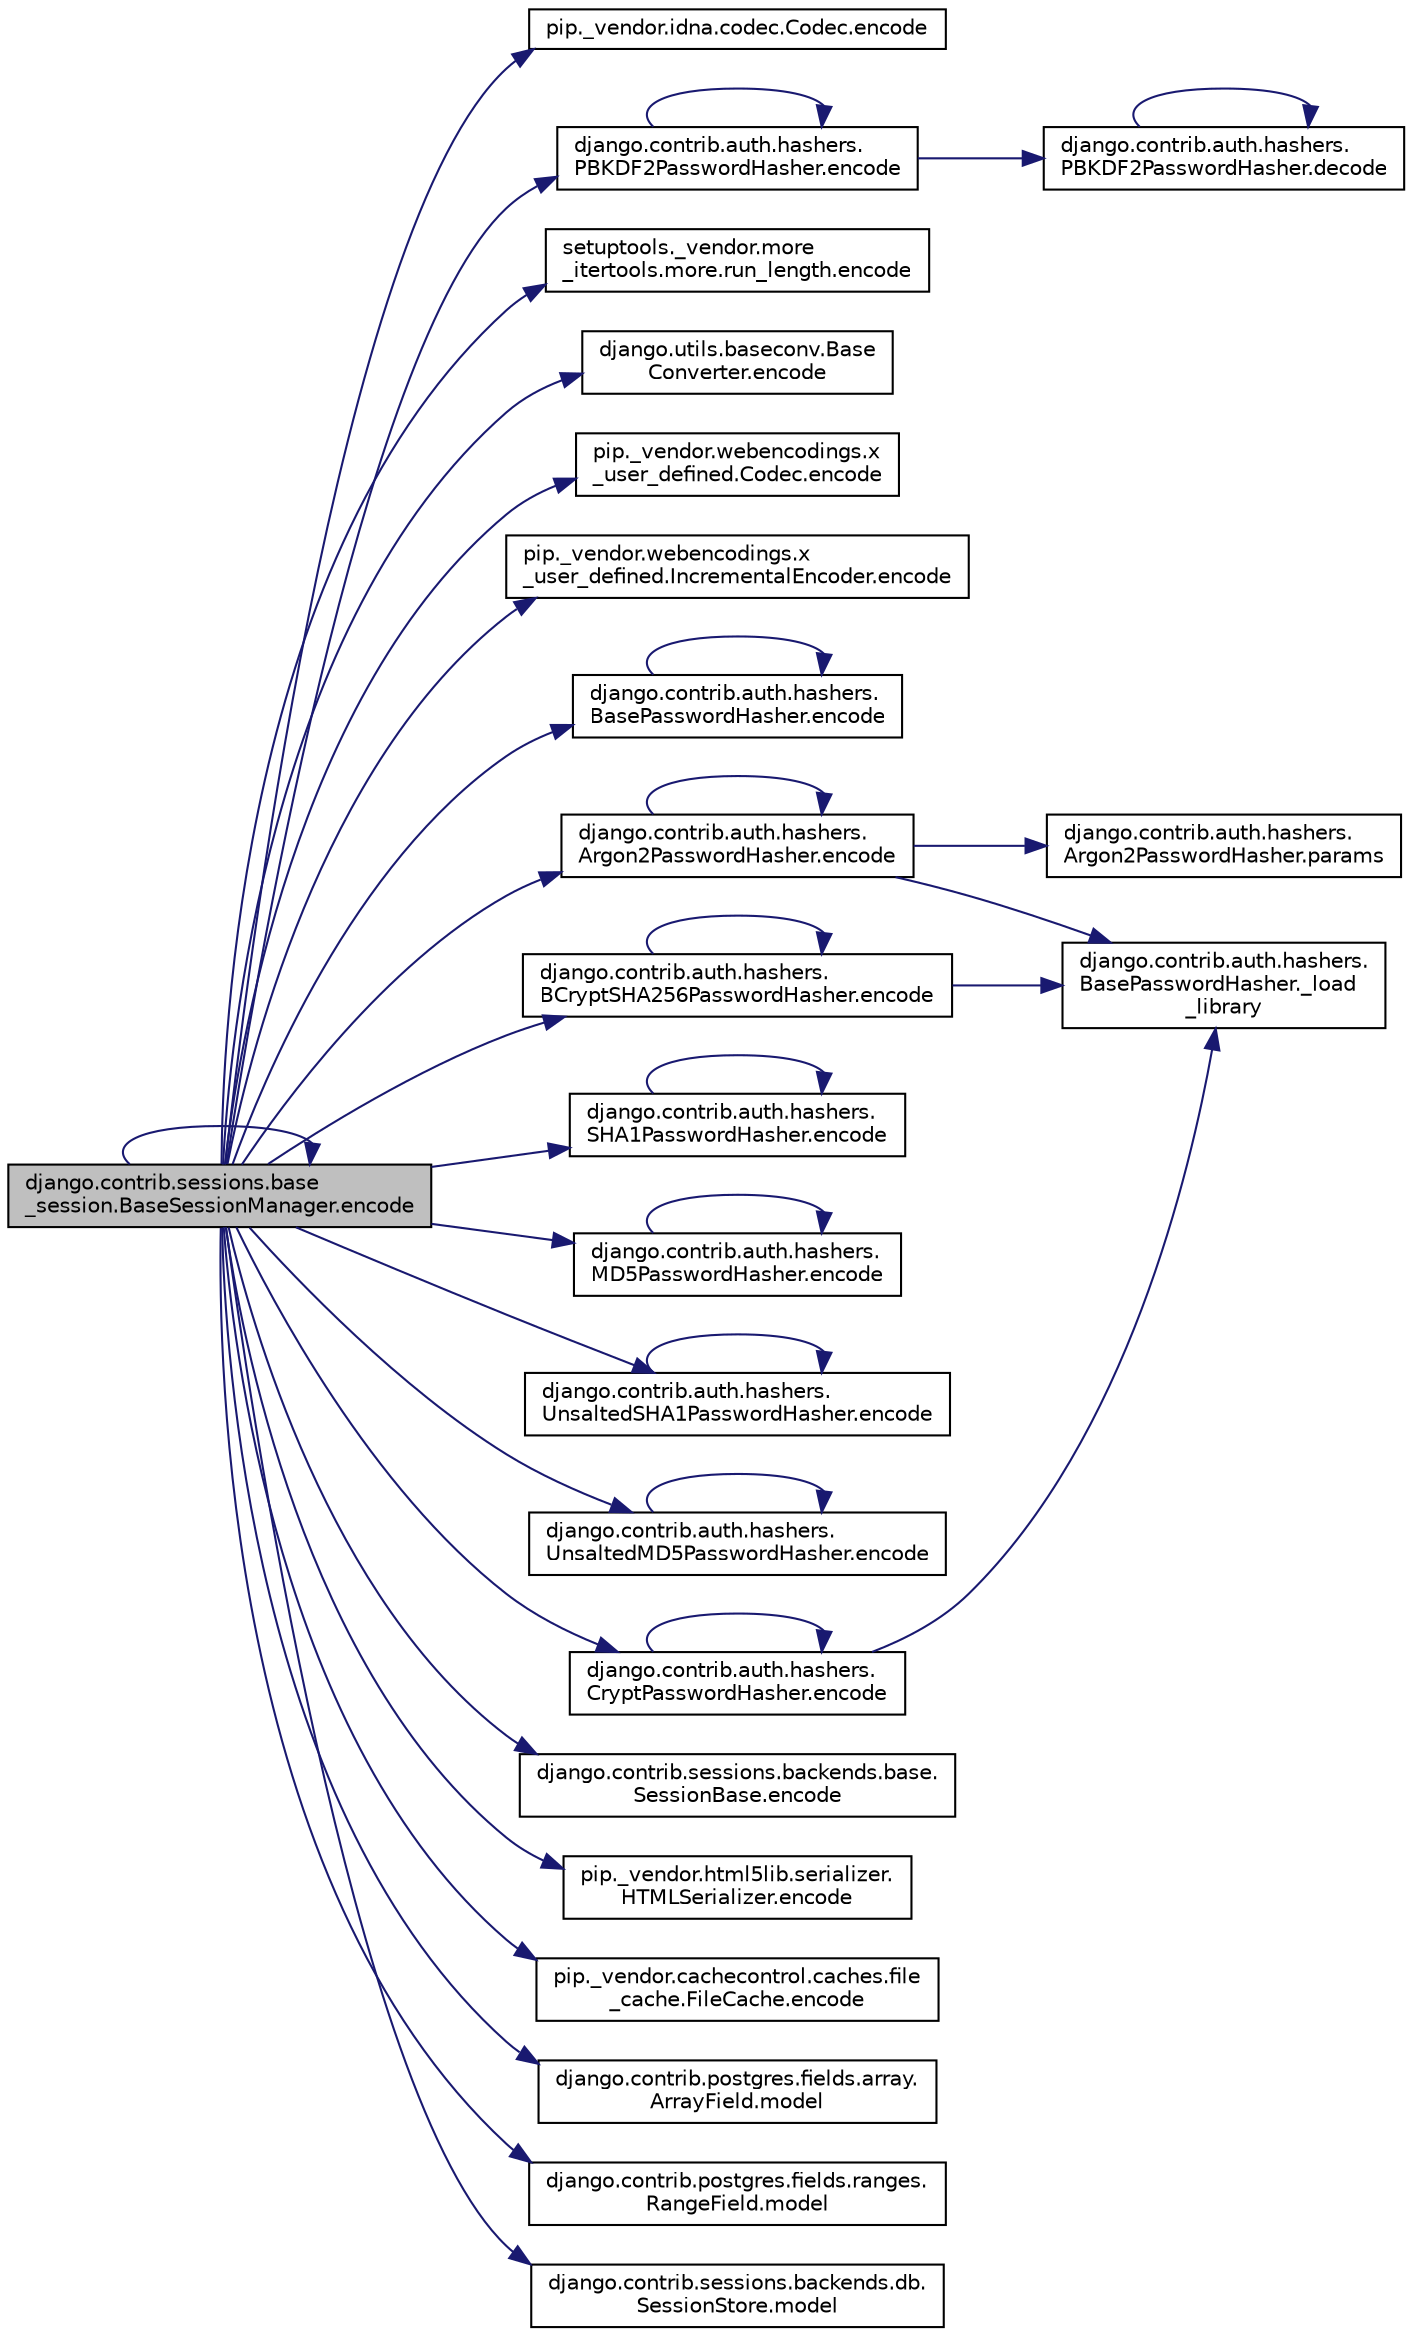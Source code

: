 digraph "django.contrib.sessions.base_session.BaseSessionManager.encode"
{
 // LATEX_PDF_SIZE
  edge [fontname="Helvetica",fontsize="10",labelfontname="Helvetica",labelfontsize="10"];
  node [fontname="Helvetica",fontsize="10",shape=record];
  rankdir="LR";
  Node1 [label="django.contrib.sessions.base\l_session.BaseSessionManager.encode",height=0.2,width=0.4,color="black", fillcolor="grey75", style="filled", fontcolor="black",tooltip=" "];
  Node1 -> Node2 [color="midnightblue",fontsize="10",style="solid",fontname="Helvetica"];
  Node2 [label="pip._vendor.idna.codec.Codec.encode",height=0.2,width=0.4,color="black", fillcolor="white", style="filled",URL="$da/da9/classpip_1_1__vendor_1_1idna_1_1codec_1_1_codec.html#ab9b27b3765c83cd9dff0b49370b61c64",tooltip=" "];
  Node1 -> Node3 [color="midnightblue",fontsize="10",style="solid",fontname="Helvetica"];
  Node3 [label="django.contrib.auth.hashers.\lPBKDF2PasswordHasher.encode",height=0.2,width=0.4,color="black", fillcolor="white", style="filled",URL="$dc/d2f/classdjango_1_1contrib_1_1auth_1_1hashers_1_1_p_b_k_d_f2_password_hasher.html#ad030b888035f52d47a0d05fc0e6031c4",tooltip=" "];
  Node3 -> Node4 [color="midnightblue",fontsize="10",style="solid",fontname="Helvetica"];
  Node4 [label="django.contrib.auth.hashers.\lPBKDF2PasswordHasher.decode",height=0.2,width=0.4,color="black", fillcolor="white", style="filled",URL="$dc/d2f/classdjango_1_1contrib_1_1auth_1_1hashers_1_1_p_b_k_d_f2_password_hasher.html#a0d9d598e116264e5752d0733ffed22db",tooltip=" "];
  Node4 -> Node4 [color="midnightblue",fontsize="10",style="solid",fontname="Helvetica"];
  Node3 -> Node3 [color="midnightblue",fontsize="10",style="solid",fontname="Helvetica"];
  Node1 -> Node5 [color="midnightblue",fontsize="10",style="solid",fontname="Helvetica"];
  Node5 [label="setuptools._vendor.more\l_itertools.more.run_length.encode",height=0.2,width=0.4,color="black", fillcolor="white", style="filled",URL="$db/df1/classsetuptools_1_1__vendor_1_1more__itertools_1_1more_1_1run__length.html#a4046f1d68dbcb52ce9caa17fb2d356cd",tooltip=" "];
  Node1 -> Node6 [color="midnightblue",fontsize="10",style="solid",fontname="Helvetica"];
  Node6 [label="django.utils.baseconv.Base\lConverter.encode",height=0.2,width=0.4,color="black", fillcolor="white", style="filled",URL="$d0/dcc/classdjango_1_1utils_1_1baseconv_1_1_base_converter.html#a9eb45c05496f2ac40db8c3300dae04a2",tooltip=" "];
  Node1 -> Node7 [color="midnightblue",fontsize="10",style="solid",fontname="Helvetica"];
  Node7 [label="pip._vendor.webencodings.x\l_user_defined.Codec.encode",height=0.2,width=0.4,color="black", fillcolor="white", style="filled",URL="$dc/d57/classpip_1_1__vendor_1_1webencodings_1_1x__user__defined_1_1_codec.html#a308a5571cc1db0a4303c3a299e7eb423",tooltip=" "];
  Node1 -> Node8 [color="midnightblue",fontsize="10",style="solid",fontname="Helvetica"];
  Node8 [label="pip._vendor.webencodings.x\l_user_defined.IncrementalEncoder.encode",height=0.2,width=0.4,color="black", fillcolor="white", style="filled",URL="$d7/d98/classpip_1_1__vendor_1_1webencodings_1_1x__user__defined_1_1_incremental_encoder.html#ade48066f259fb1ebf54b15cb60db24bf",tooltip=" "];
  Node1 -> Node9 [color="midnightblue",fontsize="10",style="solid",fontname="Helvetica"];
  Node9 [label="django.contrib.auth.hashers.\lBasePasswordHasher.encode",height=0.2,width=0.4,color="black", fillcolor="white", style="filled",URL="$d7/d8e/classdjango_1_1contrib_1_1auth_1_1hashers_1_1_base_password_hasher.html#a07f2489811cde85cc4c358e760a8aa57",tooltip=" "];
  Node9 -> Node9 [color="midnightblue",fontsize="10",style="solid",fontname="Helvetica"];
  Node1 -> Node10 [color="midnightblue",fontsize="10",style="solid",fontname="Helvetica"];
  Node10 [label="django.contrib.auth.hashers.\lArgon2PasswordHasher.encode",height=0.2,width=0.4,color="black", fillcolor="white", style="filled",URL="$d9/d60/classdjango_1_1contrib_1_1auth_1_1hashers_1_1_argon2_password_hasher.html#a5927c1af2a1eff8fb851e8db8f1b3e4a",tooltip=" "];
  Node10 -> Node11 [color="midnightblue",fontsize="10",style="solid",fontname="Helvetica"];
  Node11 [label="django.contrib.auth.hashers.\lBasePasswordHasher._load\l_library",height=0.2,width=0.4,color="black", fillcolor="white", style="filled",URL="$d7/d8e/classdjango_1_1contrib_1_1auth_1_1hashers_1_1_base_password_hasher.html#a8a185d675bba93e68282d230bf34f239",tooltip=" "];
  Node10 -> Node10 [color="midnightblue",fontsize="10",style="solid",fontname="Helvetica"];
  Node10 -> Node12 [color="midnightblue",fontsize="10",style="solid",fontname="Helvetica"];
  Node12 [label="django.contrib.auth.hashers.\lArgon2PasswordHasher.params",height=0.2,width=0.4,color="black", fillcolor="white", style="filled",URL="$d9/d60/classdjango_1_1contrib_1_1auth_1_1hashers_1_1_argon2_password_hasher.html#a686aba10c20efe71047034d701174c1c",tooltip=" "];
  Node1 -> Node13 [color="midnightblue",fontsize="10",style="solid",fontname="Helvetica"];
  Node13 [label="django.contrib.auth.hashers.\lBCryptSHA256PasswordHasher.encode",height=0.2,width=0.4,color="black", fillcolor="white", style="filled",URL="$d6/d8a/classdjango_1_1contrib_1_1auth_1_1hashers_1_1_b_crypt_s_h_a256_password_hasher.html#af082c5244dc60f5c9fde30aa89e8f7f9",tooltip=" "];
  Node13 -> Node11 [color="midnightblue",fontsize="10",style="solid",fontname="Helvetica"];
  Node13 -> Node13 [color="midnightblue",fontsize="10",style="solid",fontname="Helvetica"];
  Node1 -> Node14 [color="midnightblue",fontsize="10",style="solid",fontname="Helvetica"];
  Node14 [label="django.contrib.auth.hashers.\lSHA1PasswordHasher.encode",height=0.2,width=0.4,color="black", fillcolor="white", style="filled",URL="$d2/d98/classdjango_1_1contrib_1_1auth_1_1hashers_1_1_s_h_a1_password_hasher.html#a0d0ece50a494f811ac27734923128e1f",tooltip=" "];
  Node14 -> Node14 [color="midnightblue",fontsize="10",style="solid",fontname="Helvetica"];
  Node1 -> Node15 [color="midnightblue",fontsize="10",style="solid",fontname="Helvetica"];
  Node15 [label="django.contrib.auth.hashers.\lMD5PasswordHasher.encode",height=0.2,width=0.4,color="black", fillcolor="white", style="filled",URL="$d6/d56/classdjango_1_1contrib_1_1auth_1_1hashers_1_1_m_d5_password_hasher.html#a2940931be393b01f9017707339c0ee12",tooltip=" "];
  Node15 -> Node15 [color="midnightblue",fontsize="10",style="solid",fontname="Helvetica"];
  Node1 -> Node16 [color="midnightblue",fontsize="10",style="solid",fontname="Helvetica"];
  Node16 [label="django.contrib.auth.hashers.\lUnsaltedSHA1PasswordHasher.encode",height=0.2,width=0.4,color="black", fillcolor="white", style="filled",URL="$df/d8d/classdjango_1_1contrib_1_1auth_1_1hashers_1_1_unsalted_s_h_a1_password_hasher.html#afd87f227c48e6bdf05446bbe14ad29d6",tooltip=" "];
  Node16 -> Node16 [color="midnightblue",fontsize="10",style="solid",fontname="Helvetica"];
  Node1 -> Node17 [color="midnightblue",fontsize="10",style="solid",fontname="Helvetica"];
  Node17 [label="django.contrib.auth.hashers.\lUnsaltedMD5PasswordHasher.encode",height=0.2,width=0.4,color="black", fillcolor="white", style="filled",URL="$de/d8b/classdjango_1_1contrib_1_1auth_1_1hashers_1_1_unsalted_m_d5_password_hasher.html#aa4f81b6de8892420c4e61ce1462d34ca",tooltip=" "];
  Node17 -> Node17 [color="midnightblue",fontsize="10",style="solid",fontname="Helvetica"];
  Node1 -> Node18 [color="midnightblue",fontsize="10",style="solid",fontname="Helvetica"];
  Node18 [label="django.contrib.auth.hashers.\lCryptPasswordHasher.encode",height=0.2,width=0.4,color="black", fillcolor="white", style="filled",URL="$df/df8/classdjango_1_1contrib_1_1auth_1_1hashers_1_1_crypt_password_hasher.html#ad9a2371fe8b614c634452209c52553ac",tooltip=" "];
  Node18 -> Node11 [color="midnightblue",fontsize="10",style="solid",fontname="Helvetica"];
  Node18 -> Node18 [color="midnightblue",fontsize="10",style="solid",fontname="Helvetica"];
  Node1 -> Node19 [color="midnightblue",fontsize="10",style="solid",fontname="Helvetica"];
  Node19 [label="django.contrib.sessions.backends.base.\lSessionBase.encode",height=0.2,width=0.4,color="black", fillcolor="white", style="filled",URL="$d1/d6e/classdjango_1_1contrib_1_1sessions_1_1backends_1_1base_1_1_session_base.html#ad04bbb150301563d18b03fb8123706d6",tooltip=" "];
  Node1 -> Node1 [color="midnightblue",fontsize="10",style="solid",fontname="Helvetica"];
  Node1 -> Node20 [color="midnightblue",fontsize="10",style="solid",fontname="Helvetica"];
  Node20 [label="pip._vendor.html5lib.serializer.\lHTMLSerializer.encode",height=0.2,width=0.4,color="black", fillcolor="white", style="filled",URL="$d1/d17/classpip_1_1__vendor_1_1html5lib_1_1serializer_1_1_h_t_m_l_serializer.html#abd4ec299ae81add037a31df220eb9e6f",tooltip=" "];
  Node1 -> Node21 [color="midnightblue",fontsize="10",style="solid",fontname="Helvetica"];
  Node21 [label="pip._vendor.cachecontrol.caches.file\l_cache.FileCache.encode",height=0.2,width=0.4,color="black", fillcolor="white", style="filled",URL="$d4/d5e/classpip_1_1__vendor_1_1cachecontrol_1_1caches_1_1file__cache_1_1_file_cache.html#a332cb83da1e988931abc75e2634718de",tooltip=" "];
  Node1 -> Node22 [color="midnightblue",fontsize="10",style="solid",fontname="Helvetica"];
  Node22 [label="django.contrib.postgres.fields.array.\lArrayField.model",height=0.2,width=0.4,color="black", fillcolor="white", style="filled",URL="$dc/ddf/classdjango_1_1contrib_1_1postgres_1_1fields_1_1array_1_1_array_field.html#a43ec884d709f829e50c6881dc369ce94",tooltip=" "];
  Node1 -> Node23 [color="midnightblue",fontsize="10",style="solid",fontname="Helvetica"];
  Node23 [label="django.contrib.postgres.fields.ranges.\lRangeField.model",height=0.2,width=0.4,color="black", fillcolor="white", style="filled",URL="$d5/d99/classdjango_1_1contrib_1_1postgres_1_1fields_1_1ranges_1_1_range_field.html#a5f5cfd6917f141914484d606279cf20a",tooltip=" "];
  Node1 -> Node24 [color="midnightblue",fontsize="10",style="solid",fontname="Helvetica"];
  Node24 [label="django.contrib.sessions.backends.db.\lSessionStore.model",height=0.2,width=0.4,color="black", fillcolor="white", style="filled",URL="$d2/d1a/classdjango_1_1contrib_1_1sessions_1_1backends_1_1db_1_1_session_store.html#a9b2f42869f296eab5fab4dd5867285df",tooltip=" "];
}
